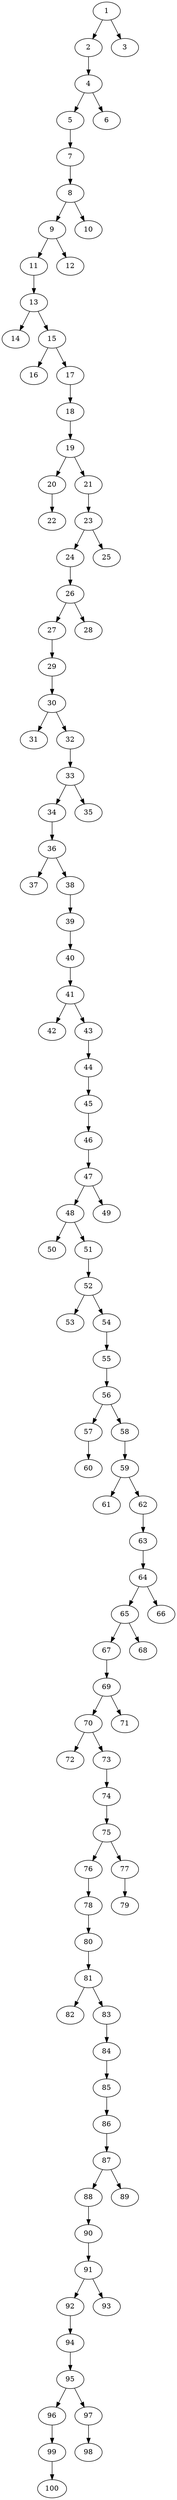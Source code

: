 digraph G {
  1 [size="3764723491", alpha="0.17"]
  1 -> 2 [size ="75497472"]
  1 -> 3 [size ="75497472"]
  2 [size="34278453080", alpha="0.17"]
  2 -> 4 [size ="33554432"]
  3 [size="378728992928", alpha="0.02"]
  4 [size="327428797369", alpha="0.19"]
  4 -> 5 [size ="679477248"]
  4 -> 6 [size ="679477248"]
  5 [size="82488936624", alpha="0.12"]
  5 -> 7 [size ="134217728"]
  6 [size="10838636754", alpha="0.16"]
  7 [size="7256290616", alpha="0.09"]
  7 -> 8 [size ="134217728"]
  8 [size="782757789696", alpha="0.18"]
  8 -> 9 [size ="679477248"]
  8 -> 10 [size ="679477248"]
  9 [size="231928233984", alpha="0.10"]
  9 -> 11 [size ="301989888"]
  9 -> 12 [size ="301989888"]
  10 [size="68719476736", alpha="0.19"]
  11 [size="12010526923", alpha="0.05"]
  11 -> 13 [size ="209715200"]
  12 [size="39994629834", alpha="0.07"]
  13 [size="3420804374", alpha="0.10"]
  13 -> 14 [size ="75497472"]
  13 -> 15 [size ="75497472"]
  14 [size="231928233984", alpha="0.14"]
  15 [size="16076787656", alpha="0.14"]
  15 -> 16 [size ="838860800"]
  15 -> 17 [size ="838860800"]
  16 [size="1073741824000", alpha="0.07"]
  17 [size="398765464292", alpha="0.19"]
  17 -> 18 [size ="536870912"]
  18 [size="122881483115", alpha="0.18"]
  18 -> 19 [size ="301989888"]
  19 [size="8589934592", alpha="0.02"]
  19 -> 20 [size ="33554432"]
  19 -> 21 [size ="33554432"]
  20 [size="14442906720", alpha="0.18"]
  20 -> 22 [size ="536870912"]
  21 [size="21731834803", alpha="0.09"]
  21 -> 23 [size ="33554432"]
  22 [size="14559821808", alpha="0.07"]
  23 [size="1073741824000", alpha="0.16"]
  23 -> 24 [size ="838860800"]
  23 -> 25 [size ="838860800"]
  24 [size="134217728000", alpha="0.03"]
  24 -> 26 [size ="209715200"]
  25 [size="313105036", alpha="0.10"]
  26 [size="108232387020", alpha="0.04"]
  26 -> 27 [size ="75497472"]
  26 -> 28 [size ="75497472"]
  27 [size="1073741824000", alpha="0.14"]
  27 -> 29 [size ="838860800"]
  28 [size="870035780120", alpha="0.17"]
  29 [size="8589934592", alpha="0.12"]
  29 -> 30 [size ="33554432"]
  30 [size="477211834476", alpha="0.13"]
  30 -> 31 [size ="536870912"]
  30 -> 32 [size ="536870912"]
  31 [size="5135438270", alpha="0.04"]
  32 [size="549755813888", alpha="0.16"]
  32 -> 33 [size ="536870912"]
  33 [size="549755813888", alpha="0.17"]
  33 -> 34 [size ="536870912"]
  33 -> 35 [size ="536870912"]
  34 [size="10160590274", alpha="0.05"]
  34 -> 36 [size ="209715200"]
  35 [size="83246369832", alpha="0.02"]
  36 [size="27566236530", alpha="0.03"]
  36 -> 37 [size ="33554432"]
  36 -> 38 [size ="33554432"]
  37 [size="7585253269", alpha="0.05"]
  38 [size="549755813888", alpha="0.10"]
  38 -> 39 [size ="536870912"]
  39 [size="380810697280", alpha="0.09"]
  39 -> 40 [size ="536870912"]
  40 [size="181345920103", alpha="0.13"]
  40 -> 41 [size ="838860800"]
  41 [size="199795966690", alpha="0.15"]
  41 -> 42 [size ="209715200"]
  41 -> 43 [size ="209715200"]
  42 [size="5070044578", alpha="0.10"]
  43 [size="782757789696", alpha="0.18"]
  43 -> 44 [size ="679477248"]
  44 [size="8991302525", alpha="0.19"]
  44 -> 45 [size ="209715200"]
  45 [size="43047055981", alpha="0.14"]
  45 -> 46 [size ="838860800"]
  46 [size="101384509995", alpha="0.03"]
  46 -> 47 [size ="301989888"]
  47 [size="134217728000", alpha="0.09"]
  47 -> 48 [size ="209715200"]
  47 -> 49 [size ="209715200"]
  48 [size="1073741824000", alpha="0.06"]
  48 -> 50 [size ="838860800"]
  48 -> 51 [size ="838860800"]
  49 [size="210912354133", alpha="0.13"]
  50 [size="28991029248", alpha="0.19"]
  51 [size="1073741824000", alpha="0.07"]
  51 -> 52 [size ="838860800"]
  52 [size="12343150347", alpha="0.07"]
  52 -> 53 [size ="209715200"]
  52 -> 54 [size ="209715200"]
  53 [size="549755813888", alpha="0.03"]
  54 [size="368293445632", alpha="0.02"]
  54 -> 55 [size ="411041792"]
  55 [size="4321743279", alpha="0.02"]
  55 -> 56 [size ="75497472"]
  56 [size="22308496844", alpha="0.01"]
  56 -> 57 [size ="536870912"]
  56 -> 58 [size ="536870912"]
  57 [size="2378625677", alpha="0.06"]
  57 -> 60 [size ="75497472"]
  58 [size="134217728000", alpha="0.07"]
  58 -> 59 [size ="209715200"]
  59 [size="368293445632", alpha="0.01"]
  59 -> 61 [size ="411041792"]
  59 -> 62 [size ="411041792"]
  60 [size="383955148", alpha="0.14"]
  61 [size="358810721408", alpha="0.05"]
  62 [size="224378073296", alpha="0.18"]
  62 -> 63 [size ="536870912"]
  63 [size="40736048378", alpha="0.14"]
  63 -> 64 [size ="33554432"]
  64 [size="6316071280", alpha="0.13"]
  64 -> 65 [size ="209715200"]
  64 -> 66 [size ="209715200"]
  65 [size="782757789696", alpha="0.05"]
  65 -> 67 [size ="679477248"]
  65 -> 68 [size ="679477248"]
  66 [size="99202317040", alpha="0.00"]
  67 [size="3564807166", alpha="0.07"]
  67 -> 69 [size ="134217728"]
  68 [size="186704645603", alpha="0.00"]
  69 [size="1073741824000", alpha="0.14"]
  69 -> 70 [size ="838860800"]
  69 -> 71 [size ="838860800"]
  70 [size="8589934592", alpha="0.02"]
  70 -> 72 [size ="33554432"]
  70 -> 73 [size ="33554432"]
  71 [size="8895295890", alpha="0.17"]
  72 [size="1453766472", alpha="0.16"]
  73 [size="55439640299", alpha="0.10"]
  73 -> 74 [size ="75497472"]
  74 [size="18812030009", alpha="0.19"]
  74 -> 75 [size ="411041792"]
  75 [size="29628835780", alpha="0.08"]
  75 -> 76 [size ="33554432"]
  75 -> 77 [size ="33554432"]
  76 [size="8589934592", alpha="0.01"]
  76 -> 78 [size ="33554432"]
  77 [size="9320639296", alpha="0.09"]
  77 -> 79 [size ="209715200"]
  78 [size="89870175384", alpha="0.13"]
  78 -> 80 [size ="134217728"]
  79 [size="716681480419", alpha="0.20"]
  80 [size="6705823726", alpha="0.04"]
  80 -> 81 [size ="33554432"]
  81 [size="134217728000", alpha="0.01"]
  81 -> 82 [size ="209715200"]
  81 -> 83 [size ="209715200"]
  82 [size="231928233984", alpha="0.11"]
  83 [size="14808101872", alpha="0.16"]
  83 -> 84 [size ="536870912"]
  84 [size="387079245384", alpha="0.03"]
  84 -> 85 [size ="536870912"]
  85 [size="8589934592", alpha="0.05"]
  85 -> 86 [size ="33554432"]
  86 [size="16467563575", alpha="0.18"]
  86 -> 87 [size ="838860800"]
  87 [size="368293445632", alpha="0.14"]
  87 -> 88 [size ="411041792"]
  87 -> 89 [size ="411041792"]
  88 [size="134217728000", alpha="0.18"]
  88 -> 90 [size ="209715200"]
  89 [size="406702754149", alpha="0.02"]
  90 [size="869225053892", alpha="0.09"]
  90 -> 91 [size ="536870912"]
  91 [size="139228266936", alpha="0.02"]
  91 -> 92 [size ="134217728"]
  91 -> 93 [size ="134217728"]
  92 [size="280893639625", alpha="0.20"]
  92 -> 94 [size ="838860800"]
  93 [size="784948317712", alpha="0.12"]
  94 [size="10713225586", alpha="0.14"]
  94 -> 95 [size ="33554432"]
  95 [size="9804642634", alpha="0.20"]
  95 -> 96 [size ="301989888"]
  95 -> 97 [size ="301989888"]
  96 [size="42135454167", alpha="0.14"]
  96 -> 99 [size ="75497472"]
  97 [size="36199457994", alpha="0.11"]
  97 -> 98 [size ="679477248"]
  98 [size="511268385004", alpha="0.02"]
  99 [size="1440316951", alpha="0.02"]
  99 -> 100 [size ="75497472"]
  100 [size="68719476736", alpha="0.19"]
}
